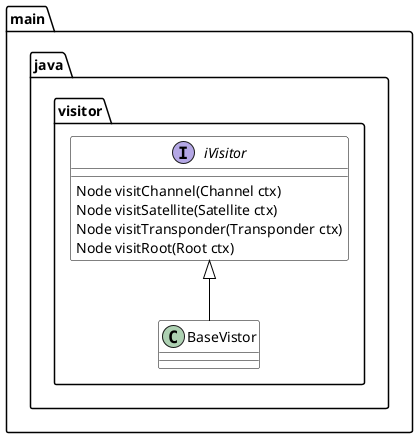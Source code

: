 @startuml

skinparam class {
    ArrowColor black
    BorderColor black
    BackgroundColor white
    NoteBorderColor black
}

package main.java.visitor {

    interface iVisitor {
        Node visitChannel(Channel ctx)
        Node visitSatellite(Satellite ctx)
        Node visitTransponder(Transponder ctx)
        Node visitRoot(Root ctx)
    }
    iVisitor <|-- BaseVistor
}

@enduml
